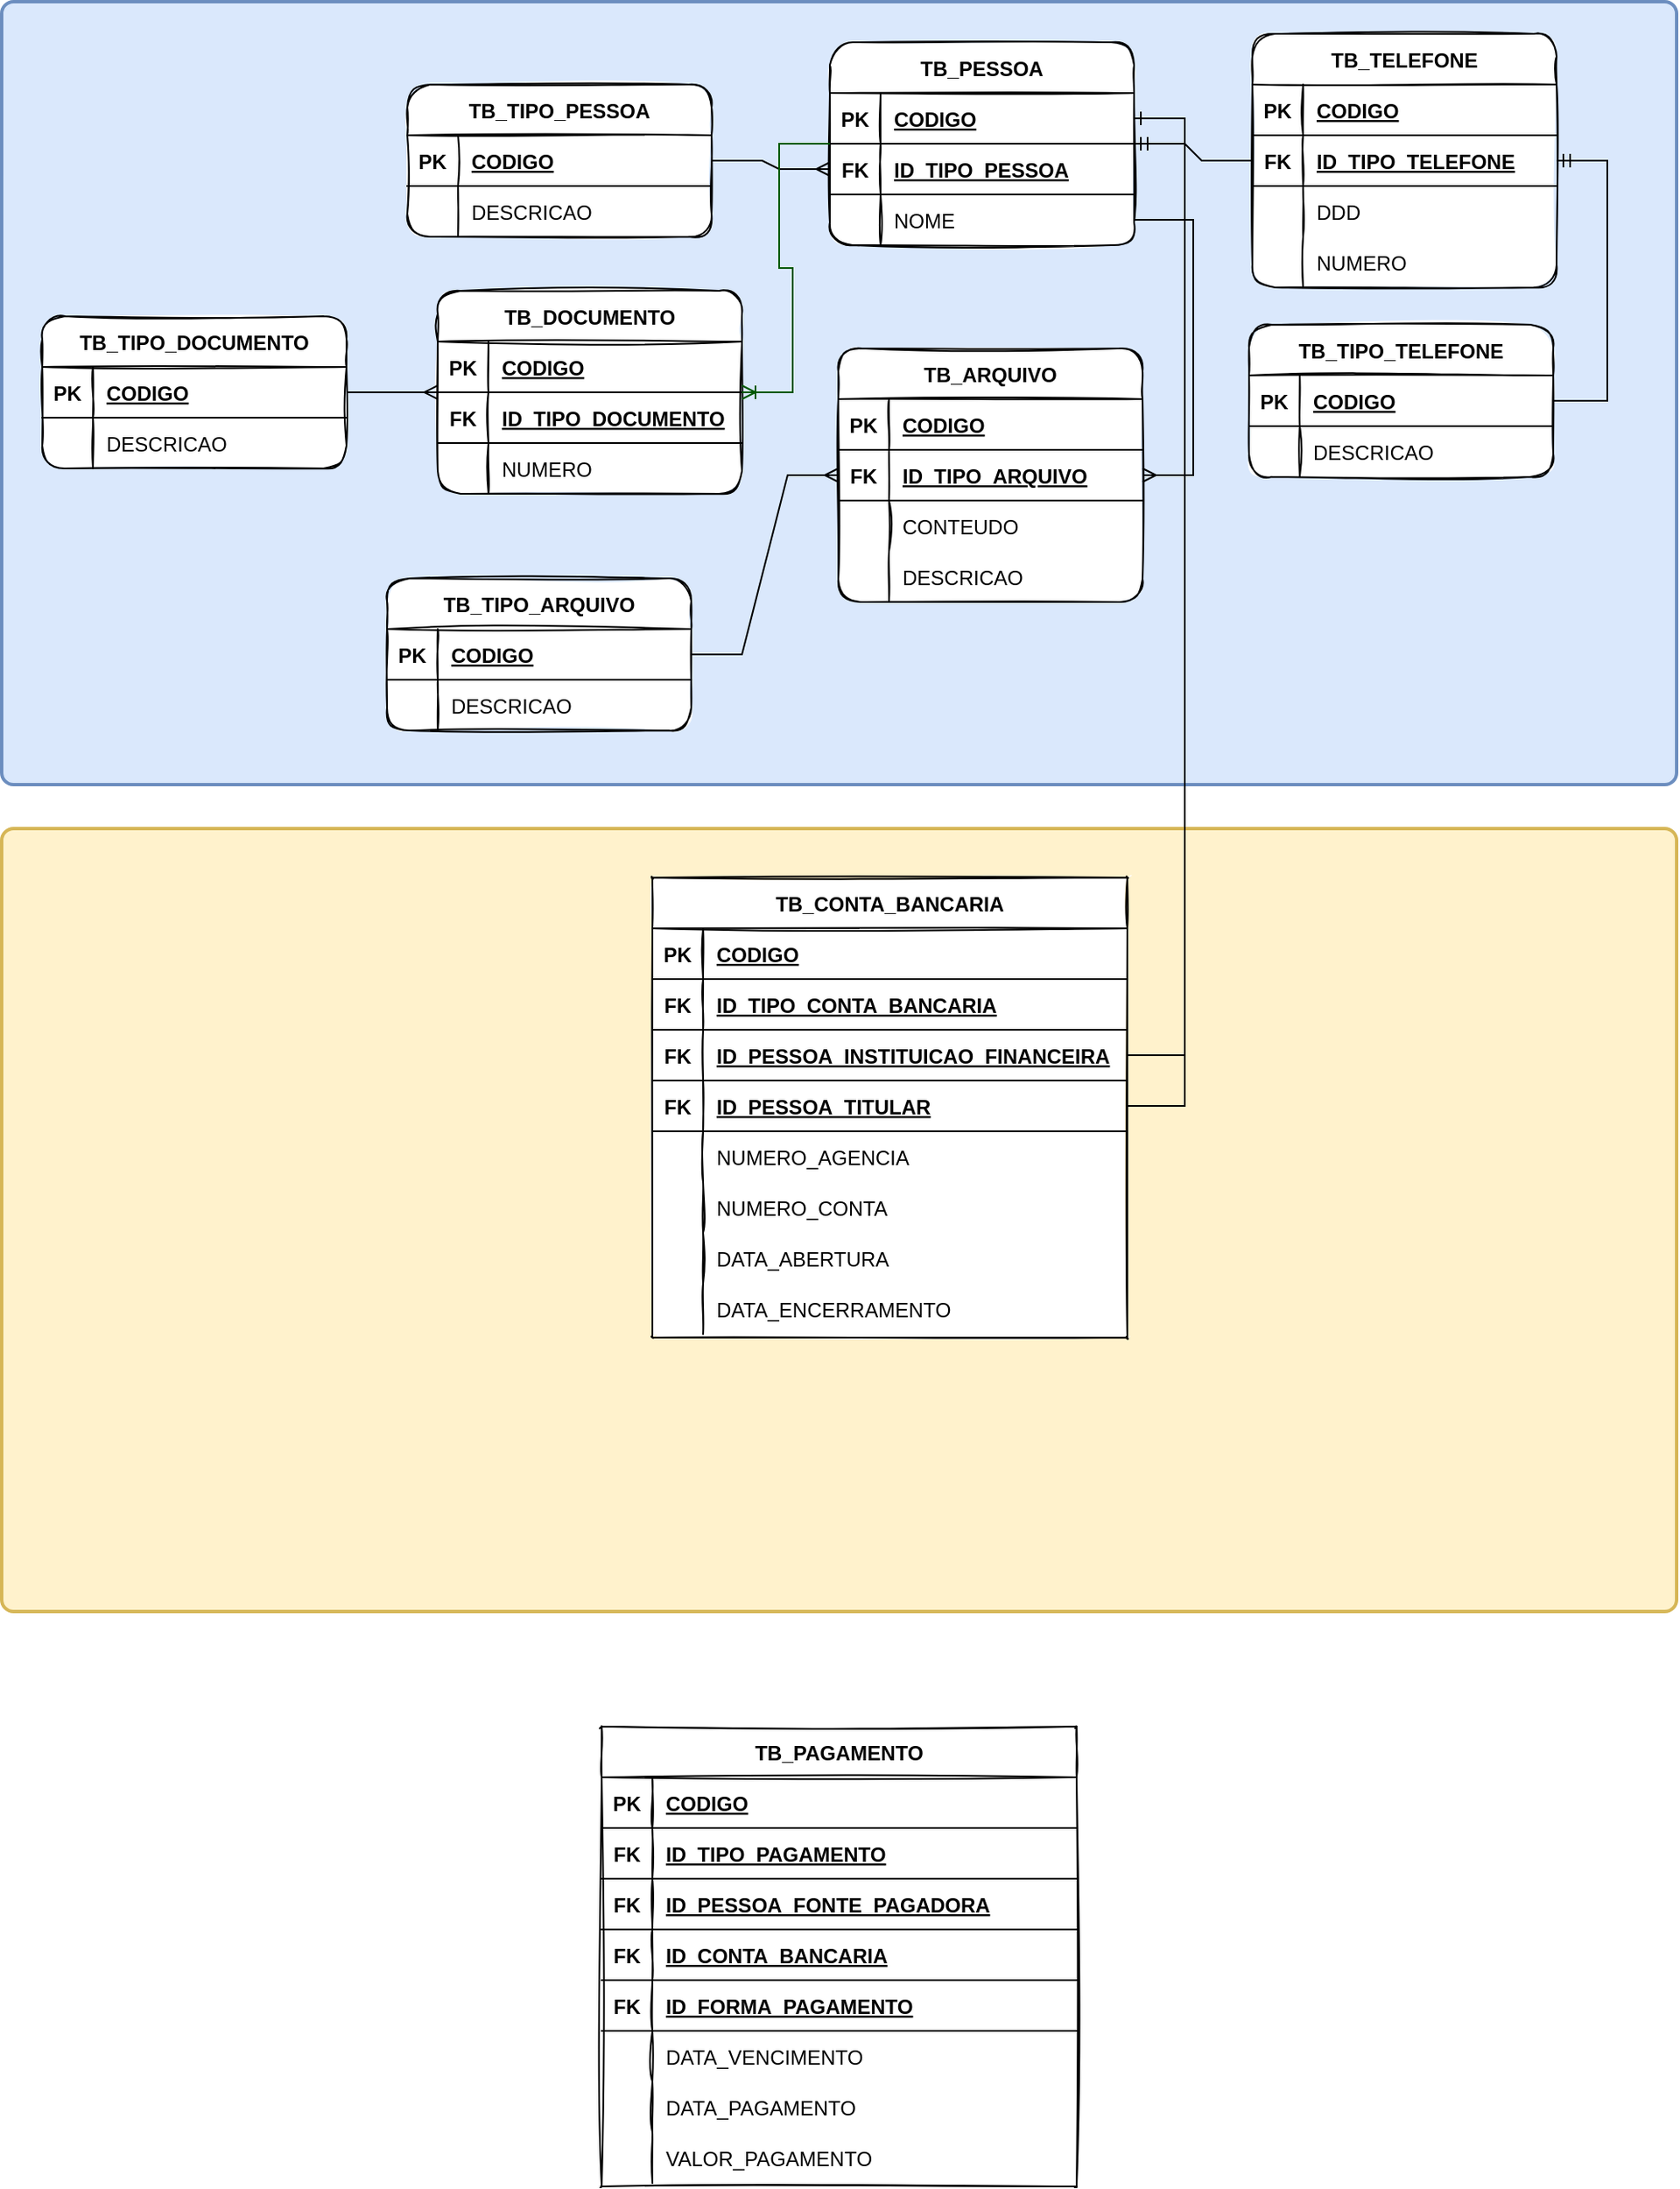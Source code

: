 <mxfile version="20.3.0" type="device"><diagram id="gbdtnGiiOs5wMN8Bx1P-" name="Página-1"><mxGraphModel dx="926" dy="725" grid="0" gridSize="10" guides="1" tooltips="1" connect="1" arrows="1" fold="1" page="0" pageScale="1" pageWidth="827" pageHeight="1169" background="none" math="0" shadow="0"><root><mxCell id="0"/><mxCell id="1" parent="0"/><mxCell id="OQCJRa3wYfH4aJLQZmmc-1" value="" style="rounded=1;whiteSpace=wrap;html=1;absoluteArcSize=1;arcSize=14;strokeWidth=2;fillColor=#dae8fc;strokeColor=#6c8ebf;" vertex="1" parent="1"><mxGeometry x="-201" y="-4" width="991" height="463" as="geometry"/></mxCell><mxCell id="xlBBFFS-6cM90oyq7cfS-1" value="TB_PESSOA" style="shape=table;startSize=30;container=1;collapsible=1;childLayout=tableLayout;fixedRows=1;rowLines=0;fontStyle=1;align=center;resizeLast=1;gradientColor=none;swimlaneFillColor=default;rounded=1;shadow=0;sketch=1;" parent="1" vertex="1"><mxGeometry x="289" y="20" width="180" height="120" as="geometry"/></mxCell><mxCell id="xlBBFFS-6cM90oyq7cfS-2" value="" style="shape=tableRow;horizontal=0;startSize=0;swimlaneHead=0;swimlaneBody=0;fillColor=none;collapsible=0;dropTarget=0;points=[[0,0.5],[1,0.5]];portConstraint=eastwest;top=0;left=0;right=0;bottom=1;" parent="xlBBFFS-6cM90oyq7cfS-1" vertex="1"><mxGeometry y="30" width="180" height="30" as="geometry"/></mxCell><mxCell id="xlBBFFS-6cM90oyq7cfS-3" value="PK" style="shape=partialRectangle;connectable=0;fillColor=none;top=0;left=0;bottom=0;right=0;fontStyle=1;overflow=hidden;" parent="xlBBFFS-6cM90oyq7cfS-2" vertex="1"><mxGeometry width="30" height="30" as="geometry"><mxRectangle width="30" height="30" as="alternateBounds"/></mxGeometry></mxCell><mxCell id="xlBBFFS-6cM90oyq7cfS-4" value="CODIGO" style="shape=partialRectangle;connectable=0;fillColor=none;top=0;left=0;bottom=0;right=0;align=left;spacingLeft=6;fontStyle=5;overflow=hidden;" parent="xlBBFFS-6cM90oyq7cfS-2" vertex="1"><mxGeometry x="30" width="150" height="30" as="geometry"><mxRectangle width="150" height="30" as="alternateBounds"/></mxGeometry></mxCell><mxCell id="xlBBFFS-6cM90oyq7cfS-21" value="" style="shape=tableRow;horizontal=0;startSize=0;swimlaneHead=0;swimlaneBody=0;fillColor=none;collapsible=0;dropTarget=0;points=[[0,0.5],[1,0.5]];portConstraint=eastwest;top=0;left=0;right=0;bottom=1;" parent="xlBBFFS-6cM90oyq7cfS-1" vertex="1"><mxGeometry y="60" width="180" height="30" as="geometry"/></mxCell><mxCell id="xlBBFFS-6cM90oyq7cfS-22" value="FK" style="shape=partialRectangle;connectable=0;fillColor=none;top=0;left=0;bottom=0;right=0;fontStyle=1;overflow=hidden;" parent="xlBBFFS-6cM90oyq7cfS-21" vertex="1"><mxGeometry width="30" height="30" as="geometry"><mxRectangle width="30" height="30" as="alternateBounds"/></mxGeometry></mxCell><mxCell id="xlBBFFS-6cM90oyq7cfS-23" value="ID_TIPO_PESSOA" style="shape=partialRectangle;connectable=0;fillColor=none;top=0;left=0;bottom=0;right=0;align=left;spacingLeft=6;fontStyle=5;overflow=hidden;" parent="xlBBFFS-6cM90oyq7cfS-21" vertex="1"><mxGeometry x="30" width="150" height="30" as="geometry"><mxRectangle width="150" height="30" as="alternateBounds"/></mxGeometry></mxCell><mxCell id="xlBBFFS-6cM90oyq7cfS-5" value="" style="shape=tableRow;horizontal=0;startSize=0;swimlaneHead=0;swimlaneBody=0;fillColor=none;collapsible=0;dropTarget=0;points=[[0,0.5],[1,0.5]];portConstraint=eastwest;top=0;left=0;right=0;bottom=0;" parent="xlBBFFS-6cM90oyq7cfS-1" vertex="1"><mxGeometry y="90" width="180" height="30" as="geometry"/></mxCell><mxCell id="xlBBFFS-6cM90oyq7cfS-6" value="" style="shape=partialRectangle;connectable=0;fillColor=none;top=0;left=0;bottom=0;right=0;editable=1;overflow=hidden;" parent="xlBBFFS-6cM90oyq7cfS-5" vertex="1"><mxGeometry width="30" height="30" as="geometry"><mxRectangle width="30" height="30" as="alternateBounds"/></mxGeometry></mxCell><mxCell id="xlBBFFS-6cM90oyq7cfS-7" value="NOME" style="shape=partialRectangle;connectable=0;fillColor=none;top=0;left=0;bottom=0;right=0;align=left;spacingLeft=6;overflow=hidden;" parent="xlBBFFS-6cM90oyq7cfS-5" vertex="1"><mxGeometry x="30" width="150" height="30" as="geometry"><mxRectangle width="150" height="30" as="alternateBounds"/></mxGeometry></mxCell><mxCell id="xlBBFFS-6cM90oyq7cfS-14" value="TB_TIPO_PESSOA" style="shape=table;startSize=30;container=1;collapsible=1;childLayout=tableLayout;fixedRows=1;rowLines=0;fontStyle=1;align=center;resizeLast=1;gradientColor=none;swimlaneFillColor=default;rounded=1;shadow=0;sketch=1;" parent="1" vertex="1"><mxGeometry x="39" y="45" width="180" height="90" as="geometry"/></mxCell><mxCell id="xlBBFFS-6cM90oyq7cfS-15" value="" style="shape=tableRow;horizontal=0;startSize=0;swimlaneHead=0;swimlaneBody=0;fillColor=none;collapsible=0;dropTarget=0;points=[[0,0.5],[1,0.5]];portConstraint=eastwest;top=0;left=0;right=0;bottom=1;" parent="xlBBFFS-6cM90oyq7cfS-14" vertex="1"><mxGeometry y="30" width="180" height="30" as="geometry"/></mxCell><mxCell id="xlBBFFS-6cM90oyq7cfS-16" value="PK" style="shape=partialRectangle;connectable=0;fillColor=none;top=0;left=0;bottom=0;right=0;fontStyle=1;overflow=hidden;" parent="xlBBFFS-6cM90oyq7cfS-15" vertex="1"><mxGeometry width="30" height="30" as="geometry"><mxRectangle width="30" height="30" as="alternateBounds"/></mxGeometry></mxCell><mxCell id="xlBBFFS-6cM90oyq7cfS-17" value="CODIGO" style="shape=partialRectangle;connectable=0;fillColor=none;top=0;left=0;bottom=0;right=0;align=left;spacingLeft=6;fontStyle=5;overflow=hidden;" parent="xlBBFFS-6cM90oyq7cfS-15" vertex="1"><mxGeometry x="30" width="150" height="30" as="geometry"><mxRectangle width="150" height="30" as="alternateBounds"/></mxGeometry></mxCell><mxCell id="xlBBFFS-6cM90oyq7cfS-18" value="" style="shape=tableRow;horizontal=0;startSize=0;swimlaneHead=0;swimlaneBody=0;fillColor=none;collapsible=0;dropTarget=0;points=[[0,0.5],[1,0.5]];portConstraint=eastwest;top=0;left=0;right=0;bottom=0;" parent="xlBBFFS-6cM90oyq7cfS-14" vertex="1"><mxGeometry y="60" width="180" height="30" as="geometry"/></mxCell><mxCell id="xlBBFFS-6cM90oyq7cfS-19" value="" style="shape=partialRectangle;connectable=0;fillColor=none;top=0;left=0;bottom=0;right=0;editable=1;overflow=hidden;" parent="xlBBFFS-6cM90oyq7cfS-18" vertex="1"><mxGeometry width="30" height="30" as="geometry"><mxRectangle width="30" height="30" as="alternateBounds"/></mxGeometry></mxCell><mxCell id="xlBBFFS-6cM90oyq7cfS-20" value="DESCRICAO" style="shape=partialRectangle;connectable=0;fillColor=none;top=0;left=0;bottom=0;right=0;align=left;spacingLeft=6;overflow=hidden;" parent="xlBBFFS-6cM90oyq7cfS-18" vertex="1"><mxGeometry x="30" width="150" height="30" as="geometry"><mxRectangle width="150" height="30" as="alternateBounds"/></mxGeometry></mxCell><mxCell id="xlBBFFS-6cM90oyq7cfS-29" value="" style="edgeStyle=entityRelationEdgeStyle;fontSize=12;html=1;endArrow=ERmany;rounded=0;" parent="1" source="xlBBFFS-6cM90oyq7cfS-14" target="xlBBFFS-6cM90oyq7cfS-21" edge="1"><mxGeometry width="100" height="100" relative="1" as="geometry"><mxPoint x="362" y="246" as="sourcePoint"/><mxPoint x="462" y="146" as="targetPoint"/></mxGeometry></mxCell><mxCell id="xlBBFFS-6cM90oyq7cfS-30" value="TB_TELEFONE" style="shape=table;startSize=30;container=1;collapsible=1;childLayout=tableLayout;fixedRows=1;rowLines=0;fontStyle=1;align=center;resizeLast=1;gradientColor=none;swimlaneFillColor=default;rounded=1;shadow=0;sketch=1;" parent="1" vertex="1"><mxGeometry x="539" y="15" width="180" height="150" as="geometry"/></mxCell><mxCell id="xlBBFFS-6cM90oyq7cfS-31" value="" style="shape=tableRow;horizontal=0;startSize=0;swimlaneHead=0;swimlaneBody=0;fillColor=none;collapsible=0;dropTarget=0;points=[[0,0.5],[1,0.5]];portConstraint=eastwest;top=0;left=0;right=0;bottom=1;" parent="xlBBFFS-6cM90oyq7cfS-30" vertex="1"><mxGeometry y="30" width="180" height="30" as="geometry"/></mxCell><mxCell id="xlBBFFS-6cM90oyq7cfS-32" value="PK" style="shape=partialRectangle;connectable=0;fillColor=none;top=0;left=0;bottom=0;right=0;fontStyle=1;overflow=hidden;" parent="xlBBFFS-6cM90oyq7cfS-31" vertex="1"><mxGeometry width="30" height="30" as="geometry"><mxRectangle width="30" height="30" as="alternateBounds"/></mxGeometry></mxCell><mxCell id="xlBBFFS-6cM90oyq7cfS-33" value="CODIGO" style="shape=partialRectangle;connectable=0;fillColor=none;top=0;left=0;bottom=0;right=0;align=left;spacingLeft=6;fontStyle=5;overflow=hidden;" parent="xlBBFFS-6cM90oyq7cfS-31" vertex="1"><mxGeometry x="30" width="150" height="30" as="geometry"><mxRectangle width="150" height="30" as="alternateBounds"/></mxGeometry></mxCell><mxCell id="xlBBFFS-6cM90oyq7cfS-34" value="" style="shape=tableRow;horizontal=0;startSize=0;swimlaneHead=0;swimlaneBody=0;fillColor=none;collapsible=0;dropTarget=0;points=[[0,0.5],[1,0.5]];portConstraint=eastwest;top=0;left=0;right=0;bottom=1;" parent="xlBBFFS-6cM90oyq7cfS-30" vertex="1"><mxGeometry y="60" width="180" height="30" as="geometry"/></mxCell><mxCell id="xlBBFFS-6cM90oyq7cfS-35" value="FK" style="shape=partialRectangle;connectable=0;fillColor=none;top=0;left=0;bottom=0;right=0;fontStyle=1;overflow=hidden;" parent="xlBBFFS-6cM90oyq7cfS-34" vertex="1"><mxGeometry width="30" height="30" as="geometry"><mxRectangle width="30" height="30" as="alternateBounds"/></mxGeometry></mxCell><mxCell id="xlBBFFS-6cM90oyq7cfS-36" value="ID_TIPO_TELEFONE" style="shape=partialRectangle;connectable=0;fillColor=none;top=0;left=0;bottom=0;right=0;align=left;spacingLeft=6;fontStyle=5;overflow=hidden;" parent="xlBBFFS-6cM90oyq7cfS-34" vertex="1"><mxGeometry x="30" width="150" height="30" as="geometry"><mxRectangle width="150" height="30" as="alternateBounds"/></mxGeometry></mxCell><mxCell id="xlBBFFS-6cM90oyq7cfS-37" value="" style="shape=tableRow;horizontal=0;startSize=0;swimlaneHead=0;swimlaneBody=0;fillColor=none;collapsible=0;dropTarget=0;points=[[0,0.5],[1,0.5]];portConstraint=eastwest;top=0;left=0;right=0;bottom=0;" parent="xlBBFFS-6cM90oyq7cfS-30" vertex="1"><mxGeometry y="90" width="180" height="30" as="geometry"/></mxCell><mxCell id="xlBBFFS-6cM90oyq7cfS-38" value="" style="shape=partialRectangle;connectable=0;fillColor=none;top=0;left=0;bottom=0;right=0;editable=1;overflow=hidden;" parent="xlBBFFS-6cM90oyq7cfS-37" vertex="1"><mxGeometry width="30" height="30" as="geometry"><mxRectangle width="30" height="30" as="alternateBounds"/></mxGeometry></mxCell><mxCell id="xlBBFFS-6cM90oyq7cfS-39" value="DDD" style="shape=partialRectangle;connectable=0;fillColor=none;top=0;left=0;bottom=0;right=0;align=left;spacingLeft=6;overflow=hidden;" parent="xlBBFFS-6cM90oyq7cfS-37" vertex="1"><mxGeometry x="30" width="150" height="30" as="geometry"><mxRectangle width="150" height="30" as="alternateBounds"/></mxGeometry></mxCell><mxCell id="xlBBFFS-6cM90oyq7cfS-40" value="" style="shape=tableRow;horizontal=0;startSize=0;swimlaneHead=0;swimlaneBody=0;fillColor=none;collapsible=0;dropTarget=0;points=[[0,0.5],[1,0.5]];portConstraint=eastwest;top=0;left=0;right=0;bottom=0;" parent="xlBBFFS-6cM90oyq7cfS-30" vertex="1"><mxGeometry y="120" width="180" height="30" as="geometry"/></mxCell><mxCell id="xlBBFFS-6cM90oyq7cfS-41" value="" style="shape=partialRectangle;connectable=0;fillColor=none;top=0;left=0;bottom=0;right=0;editable=1;overflow=hidden;" parent="xlBBFFS-6cM90oyq7cfS-40" vertex="1"><mxGeometry width="30" height="30" as="geometry"><mxRectangle width="30" height="30" as="alternateBounds"/></mxGeometry></mxCell><mxCell id="xlBBFFS-6cM90oyq7cfS-42" value="NUMERO" style="shape=partialRectangle;connectable=0;fillColor=none;top=0;left=0;bottom=0;right=0;align=left;spacingLeft=6;overflow=hidden;" parent="xlBBFFS-6cM90oyq7cfS-40" vertex="1"><mxGeometry x="30" width="150" height="30" as="geometry"><mxRectangle width="150" height="30" as="alternateBounds"/></mxGeometry></mxCell><mxCell id="xlBBFFS-6cM90oyq7cfS-43" value="TB_TIPO_TELEFONE" style="shape=table;startSize=30;container=1;collapsible=1;childLayout=tableLayout;fixedRows=1;rowLines=0;fontStyle=1;align=center;resizeLast=1;gradientColor=none;swimlaneFillColor=default;rounded=1;shadow=0;sketch=1;" parent="1" vertex="1"><mxGeometry x="537" y="187" width="180" height="90" as="geometry"/></mxCell><mxCell id="xlBBFFS-6cM90oyq7cfS-44" value="" style="shape=tableRow;horizontal=0;startSize=0;swimlaneHead=0;swimlaneBody=0;fillColor=none;collapsible=0;dropTarget=0;points=[[0,0.5],[1,0.5]];portConstraint=eastwest;top=0;left=0;right=0;bottom=1;" parent="xlBBFFS-6cM90oyq7cfS-43" vertex="1"><mxGeometry y="30" width="180" height="30" as="geometry"/></mxCell><mxCell id="xlBBFFS-6cM90oyq7cfS-45" value="PK" style="shape=partialRectangle;connectable=0;fillColor=none;top=0;left=0;bottom=0;right=0;fontStyle=1;overflow=hidden;" parent="xlBBFFS-6cM90oyq7cfS-44" vertex="1"><mxGeometry width="30" height="30" as="geometry"><mxRectangle width="30" height="30" as="alternateBounds"/></mxGeometry></mxCell><mxCell id="xlBBFFS-6cM90oyq7cfS-46" value="CODIGO" style="shape=partialRectangle;connectable=0;fillColor=none;top=0;left=0;bottom=0;right=0;align=left;spacingLeft=6;fontStyle=5;overflow=hidden;" parent="xlBBFFS-6cM90oyq7cfS-44" vertex="1"><mxGeometry x="30" width="150" height="30" as="geometry"><mxRectangle width="150" height="30" as="alternateBounds"/></mxGeometry></mxCell><mxCell id="xlBBFFS-6cM90oyq7cfS-47" value="" style="shape=tableRow;horizontal=0;startSize=0;swimlaneHead=0;swimlaneBody=0;fillColor=none;collapsible=0;dropTarget=0;points=[[0,0.5],[1,0.5]];portConstraint=eastwest;top=0;left=0;right=0;bottom=0;" parent="xlBBFFS-6cM90oyq7cfS-43" vertex="1"><mxGeometry y="60" width="180" height="30" as="geometry"/></mxCell><mxCell id="xlBBFFS-6cM90oyq7cfS-48" value="" style="shape=partialRectangle;connectable=0;fillColor=none;top=0;left=0;bottom=0;right=0;editable=1;overflow=hidden;" parent="xlBBFFS-6cM90oyq7cfS-47" vertex="1"><mxGeometry width="30" height="30" as="geometry"><mxRectangle width="30" height="30" as="alternateBounds"/></mxGeometry></mxCell><mxCell id="xlBBFFS-6cM90oyq7cfS-49" value="DESCRICAO" style="shape=partialRectangle;connectable=0;fillColor=none;top=0;left=0;bottom=0;right=0;align=left;spacingLeft=6;overflow=hidden;" parent="xlBBFFS-6cM90oyq7cfS-47" vertex="1"><mxGeometry x="30" width="150" height="30" as="geometry"><mxRectangle width="150" height="30" as="alternateBounds"/></mxGeometry></mxCell><mxCell id="xlBBFFS-6cM90oyq7cfS-51" value="" style="edgeStyle=entityRelationEdgeStyle;fontSize=12;html=1;endArrow=ERmandOne;rounded=0;" parent="1" source="xlBBFFS-6cM90oyq7cfS-43" target="xlBBFFS-6cM90oyq7cfS-30" edge="1"><mxGeometry width="100" height="100" relative="1" as="geometry"><mxPoint x="421" y="246" as="sourcePoint"/><mxPoint x="521" y="146" as="targetPoint"/></mxGeometry></mxCell><mxCell id="xlBBFFS-6cM90oyq7cfS-52" value="" style="edgeStyle=entityRelationEdgeStyle;fontSize=12;html=1;endArrow=ERmandOne;rounded=0;" parent="1" source="xlBBFFS-6cM90oyq7cfS-30" target="xlBBFFS-6cM90oyq7cfS-1" edge="1"><mxGeometry width="100" height="100" relative="1" as="geometry"><mxPoint x="421" y="246" as="sourcePoint"/><mxPoint x="521" y="146" as="targetPoint"/></mxGeometry></mxCell><mxCell id="xlBBFFS-6cM90oyq7cfS-53" value="TB_DOCUMENTO" style="shape=table;startSize=30;container=1;collapsible=1;childLayout=tableLayout;fixedRows=1;rowLines=0;fontStyle=1;align=center;resizeLast=1;gradientColor=none;swimlaneFillColor=default;rounded=1;shadow=0;sketch=1;" parent="1" vertex="1"><mxGeometry x="57" y="167" width="180" height="120" as="geometry"/></mxCell><mxCell id="xlBBFFS-6cM90oyq7cfS-54" value="" style="shape=tableRow;horizontal=0;startSize=0;swimlaneHead=0;swimlaneBody=0;fillColor=none;collapsible=0;dropTarget=0;points=[[0,0.5],[1,0.5]];portConstraint=eastwest;top=0;left=0;right=0;bottom=1;" parent="xlBBFFS-6cM90oyq7cfS-53" vertex="1"><mxGeometry y="30" width="180" height="30" as="geometry"/></mxCell><mxCell id="xlBBFFS-6cM90oyq7cfS-55" value="PK" style="shape=partialRectangle;connectable=0;fillColor=none;top=0;left=0;bottom=0;right=0;fontStyle=1;overflow=hidden;" parent="xlBBFFS-6cM90oyq7cfS-54" vertex="1"><mxGeometry width="30" height="30" as="geometry"><mxRectangle width="30" height="30" as="alternateBounds"/></mxGeometry></mxCell><mxCell id="xlBBFFS-6cM90oyq7cfS-56" value="CODIGO" style="shape=partialRectangle;connectable=0;fillColor=none;top=0;left=0;bottom=0;right=0;align=left;spacingLeft=6;fontStyle=5;overflow=hidden;" parent="xlBBFFS-6cM90oyq7cfS-54" vertex="1"><mxGeometry x="30" width="150" height="30" as="geometry"><mxRectangle width="150" height="30" as="alternateBounds"/></mxGeometry></mxCell><mxCell id="xlBBFFS-6cM90oyq7cfS-57" value="" style="shape=tableRow;horizontal=0;startSize=0;swimlaneHead=0;swimlaneBody=0;fillColor=none;collapsible=0;dropTarget=0;points=[[0,0.5],[1,0.5]];portConstraint=eastwest;top=0;left=0;right=0;bottom=1;" parent="xlBBFFS-6cM90oyq7cfS-53" vertex="1"><mxGeometry y="60" width="180" height="30" as="geometry"/></mxCell><mxCell id="xlBBFFS-6cM90oyq7cfS-58" value="FK" style="shape=partialRectangle;connectable=0;fillColor=none;top=0;left=0;bottom=0;right=0;fontStyle=1;overflow=hidden;" parent="xlBBFFS-6cM90oyq7cfS-57" vertex="1"><mxGeometry width="30" height="30" as="geometry"><mxRectangle width="30" height="30" as="alternateBounds"/></mxGeometry></mxCell><mxCell id="xlBBFFS-6cM90oyq7cfS-59" value="ID_TIPO_DOCUMENTO" style="shape=partialRectangle;connectable=0;fillColor=none;top=0;left=0;bottom=0;right=0;align=left;spacingLeft=6;fontStyle=5;overflow=hidden;" parent="xlBBFFS-6cM90oyq7cfS-57" vertex="1"><mxGeometry x="30" width="150" height="30" as="geometry"><mxRectangle width="150" height="30" as="alternateBounds"/></mxGeometry></mxCell><mxCell id="xlBBFFS-6cM90oyq7cfS-60" value="" style="shape=tableRow;horizontal=0;startSize=0;swimlaneHead=0;swimlaneBody=0;fillColor=none;collapsible=0;dropTarget=0;points=[[0,0.5],[1,0.5]];portConstraint=eastwest;top=0;left=0;right=0;bottom=0;" parent="xlBBFFS-6cM90oyq7cfS-53" vertex="1"><mxGeometry y="90" width="180" height="30" as="geometry"/></mxCell><mxCell id="xlBBFFS-6cM90oyq7cfS-61" value="" style="shape=partialRectangle;connectable=0;fillColor=none;top=0;left=0;bottom=0;right=0;editable=1;overflow=hidden;" parent="xlBBFFS-6cM90oyq7cfS-60" vertex="1"><mxGeometry width="30" height="30" as="geometry"><mxRectangle width="30" height="30" as="alternateBounds"/></mxGeometry></mxCell><mxCell id="xlBBFFS-6cM90oyq7cfS-62" value="NUMERO" style="shape=partialRectangle;connectable=0;fillColor=none;top=0;left=0;bottom=0;right=0;align=left;spacingLeft=6;overflow=hidden;" parent="xlBBFFS-6cM90oyq7cfS-60" vertex="1"><mxGeometry x="30" width="150" height="30" as="geometry"><mxRectangle width="150" height="30" as="alternateBounds"/></mxGeometry></mxCell><mxCell id="xlBBFFS-6cM90oyq7cfS-68" value="" style="edgeStyle=entityRelationEdgeStyle;fontSize=12;html=1;endArrow=ERoneToMany;rounded=0;fillColor=#008a00;strokeColor=#005700;" parent="1" source="xlBBFFS-6cM90oyq7cfS-1" target="xlBBFFS-6cM90oyq7cfS-53" edge="1"><mxGeometry width="100" height="100" relative="1" as="geometry"><mxPoint x="421" y="224" as="sourcePoint"/><mxPoint x="521" y="124" as="targetPoint"/></mxGeometry></mxCell><mxCell id="xlBBFFS-6cM90oyq7cfS-69" value="TB_TIPO_DOCUMENTO" style="shape=table;startSize=30;container=1;collapsible=1;childLayout=tableLayout;fixedRows=1;rowLines=0;fontStyle=1;align=center;resizeLast=1;gradientColor=none;swimlaneFillColor=default;rounded=1;shadow=0;sketch=1;" parent="1" vertex="1"><mxGeometry x="-177" y="182" width="180" height="90" as="geometry"/></mxCell><mxCell id="xlBBFFS-6cM90oyq7cfS-70" value="" style="shape=tableRow;horizontal=0;startSize=0;swimlaneHead=0;swimlaneBody=0;fillColor=none;collapsible=0;dropTarget=0;points=[[0,0.5],[1,0.5]];portConstraint=eastwest;top=0;left=0;right=0;bottom=1;" parent="xlBBFFS-6cM90oyq7cfS-69" vertex="1"><mxGeometry y="30" width="180" height="30" as="geometry"/></mxCell><mxCell id="xlBBFFS-6cM90oyq7cfS-71" value="PK" style="shape=partialRectangle;connectable=0;fillColor=none;top=0;left=0;bottom=0;right=0;fontStyle=1;overflow=hidden;" parent="xlBBFFS-6cM90oyq7cfS-70" vertex="1"><mxGeometry width="30" height="30" as="geometry"><mxRectangle width="30" height="30" as="alternateBounds"/></mxGeometry></mxCell><mxCell id="xlBBFFS-6cM90oyq7cfS-72" value="CODIGO" style="shape=partialRectangle;connectable=0;fillColor=none;top=0;left=0;bottom=0;right=0;align=left;spacingLeft=6;fontStyle=5;overflow=hidden;" parent="xlBBFFS-6cM90oyq7cfS-70" vertex="1"><mxGeometry x="30" width="150" height="30" as="geometry"><mxRectangle width="150" height="30" as="alternateBounds"/></mxGeometry></mxCell><mxCell id="xlBBFFS-6cM90oyq7cfS-73" value="" style="shape=tableRow;horizontal=0;startSize=0;swimlaneHead=0;swimlaneBody=0;fillColor=none;collapsible=0;dropTarget=0;points=[[0,0.5],[1,0.5]];portConstraint=eastwest;top=0;left=0;right=0;bottom=0;" parent="xlBBFFS-6cM90oyq7cfS-69" vertex="1"><mxGeometry y="60" width="180" height="30" as="geometry"/></mxCell><mxCell id="xlBBFFS-6cM90oyq7cfS-74" value="" style="shape=partialRectangle;connectable=0;fillColor=none;top=0;left=0;bottom=0;right=0;editable=1;overflow=hidden;" parent="xlBBFFS-6cM90oyq7cfS-73" vertex="1"><mxGeometry width="30" height="30" as="geometry"><mxRectangle width="30" height="30" as="alternateBounds"/></mxGeometry></mxCell><mxCell id="xlBBFFS-6cM90oyq7cfS-75" value="DESCRICAO" style="shape=partialRectangle;connectable=0;fillColor=none;top=0;left=0;bottom=0;right=0;align=left;spacingLeft=6;overflow=hidden;" parent="xlBBFFS-6cM90oyq7cfS-73" vertex="1"><mxGeometry x="30" width="150" height="30" as="geometry"><mxRectangle width="150" height="30" as="alternateBounds"/></mxGeometry></mxCell><mxCell id="xlBBFFS-6cM90oyq7cfS-76" value="" style="edgeStyle=entityRelationEdgeStyle;fontSize=12;html=1;endArrow=ERmany;rounded=0;" parent="1" source="xlBBFFS-6cM90oyq7cfS-69" target="xlBBFFS-6cM90oyq7cfS-53" edge="1"><mxGeometry width="100" height="100" relative="1" as="geometry"><mxPoint x="280" y="393" as="sourcePoint"/><mxPoint x="350" y="398" as="targetPoint"/></mxGeometry></mxCell><mxCell id="J3J4LzzGwIpEW8NfkYRI-1" value="TB_ARQUIVO" style="shape=table;startSize=30;container=1;collapsible=1;childLayout=tableLayout;fixedRows=1;rowLines=0;fontStyle=1;align=center;resizeLast=1;gradientColor=none;swimlaneFillColor=default;rounded=1;shadow=0;sketch=1;" parent="1" vertex="1"><mxGeometry x="294" y="201" width="180" height="150" as="geometry"/></mxCell><mxCell id="J3J4LzzGwIpEW8NfkYRI-2" value="" style="shape=tableRow;horizontal=0;startSize=0;swimlaneHead=0;swimlaneBody=0;fillColor=none;collapsible=0;dropTarget=0;points=[[0,0.5],[1,0.5]];portConstraint=eastwest;top=0;left=0;right=0;bottom=1;" parent="J3J4LzzGwIpEW8NfkYRI-1" vertex="1"><mxGeometry y="30" width="180" height="30" as="geometry"/></mxCell><mxCell id="J3J4LzzGwIpEW8NfkYRI-3" value="PK" style="shape=partialRectangle;connectable=0;fillColor=none;top=0;left=0;bottom=0;right=0;fontStyle=1;overflow=hidden;" parent="J3J4LzzGwIpEW8NfkYRI-2" vertex="1"><mxGeometry width="30" height="30" as="geometry"><mxRectangle width="30" height="30" as="alternateBounds"/></mxGeometry></mxCell><mxCell id="J3J4LzzGwIpEW8NfkYRI-4" value="CODIGO" style="shape=partialRectangle;connectable=0;fillColor=none;top=0;left=0;bottom=0;right=0;align=left;spacingLeft=6;fontStyle=5;overflow=hidden;" parent="J3J4LzzGwIpEW8NfkYRI-2" vertex="1"><mxGeometry x="30" width="150" height="30" as="geometry"><mxRectangle width="150" height="30" as="alternateBounds"/></mxGeometry></mxCell><mxCell id="J3J4LzzGwIpEW8NfkYRI-5" value="" style="shape=tableRow;horizontal=0;startSize=0;swimlaneHead=0;swimlaneBody=0;fillColor=none;collapsible=0;dropTarget=0;points=[[0,0.5],[1,0.5]];portConstraint=eastwest;top=0;left=0;right=0;bottom=1;" parent="J3J4LzzGwIpEW8NfkYRI-1" vertex="1"><mxGeometry y="60" width="180" height="30" as="geometry"/></mxCell><mxCell id="J3J4LzzGwIpEW8NfkYRI-6" value="FK" style="shape=partialRectangle;connectable=0;fillColor=none;top=0;left=0;bottom=0;right=0;fontStyle=1;overflow=hidden;" parent="J3J4LzzGwIpEW8NfkYRI-5" vertex="1"><mxGeometry width="30" height="30" as="geometry"><mxRectangle width="30" height="30" as="alternateBounds"/></mxGeometry></mxCell><mxCell id="J3J4LzzGwIpEW8NfkYRI-7" value="ID_TIPO_ARQUIVO" style="shape=partialRectangle;connectable=0;fillColor=none;top=0;left=0;bottom=0;right=0;align=left;spacingLeft=6;fontStyle=5;overflow=hidden;" parent="J3J4LzzGwIpEW8NfkYRI-5" vertex="1"><mxGeometry x="30" width="150" height="30" as="geometry"><mxRectangle width="150" height="30" as="alternateBounds"/></mxGeometry></mxCell><mxCell id="J3J4LzzGwIpEW8NfkYRI-8" value="" style="shape=tableRow;horizontal=0;startSize=0;swimlaneHead=0;swimlaneBody=0;fillColor=none;collapsible=0;dropTarget=0;points=[[0,0.5],[1,0.5]];portConstraint=eastwest;top=0;left=0;right=0;bottom=0;" parent="J3J4LzzGwIpEW8NfkYRI-1" vertex="1"><mxGeometry y="90" width="180" height="30" as="geometry"/></mxCell><mxCell id="J3J4LzzGwIpEW8NfkYRI-9" value="" style="shape=partialRectangle;connectable=0;fillColor=none;top=0;left=0;bottom=0;right=0;editable=1;overflow=hidden;" parent="J3J4LzzGwIpEW8NfkYRI-8" vertex="1"><mxGeometry width="30" height="30" as="geometry"><mxRectangle width="30" height="30" as="alternateBounds"/></mxGeometry></mxCell><mxCell id="J3J4LzzGwIpEW8NfkYRI-10" value="CONTEUDO" style="shape=partialRectangle;connectable=0;fillColor=none;top=0;left=0;bottom=0;right=0;align=left;spacingLeft=6;overflow=hidden;" parent="J3J4LzzGwIpEW8NfkYRI-8" vertex="1"><mxGeometry x="30" width="150" height="30" as="geometry"><mxRectangle width="150" height="30" as="alternateBounds"/></mxGeometry></mxCell><mxCell id="J3J4LzzGwIpEW8NfkYRI-33" value="" style="shape=tableRow;horizontal=0;startSize=0;swimlaneHead=0;swimlaneBody=0;fillColor=none;collapsible=0;dropTarget=0;points=[[0,0.5],[1,0.5]];portConstraint=eastwest;top=0;left=0;right=0;bottom=0;" parent="J3J4LzzGwIpEW8NfkYRI-1" vertex="1"><mxGeometry y="120" width="180" height="30" as="geometry"/></mxCell><mxCell id="J3J4LzzGwIpEW8NfkYRI-34" value="" style="shape=partialRectangle;connectable=0;fillColor=none;top=0;left=0;bottom=0;right=0;editable=1;overflow=hidden;" parent="J3J4LzzGwIpEW8NfkYRI-33" vertex="1"><mxGeometry width="30" height="30" as="geometry"><mxRectangle width="30" height="30" as="alternateBounds"/></mxGeometry></mxCell><mxCell id="J3J4LzzGwIpEW8NfkYRI-35" value="DESCRICAO" style="shape=partialRectangle;connectable=0;fillColor=none;top=0;left=0;bottom=0;right=0;align=left;spacingLeft=6;overflow=hidden;" parent="J3J4LzzGwIpEW8NfkYRI-33" vertex="1"><mxGeometry x="30" width="150" height="30" as="geometry"><mxRectangle width="150" height="30" as="alternateBounds"/></mxGeometry></mxCell><mxCell id="J3J4LzzGwIpEW8NfkYRI-11" value="TB_TIPO_ARQUIVO" style="shape=table;startSize=30;container=1;collapsible=1;childLayout=tableLayout;fixedRows=1;rowLines=0;fontStyle=1;align=center;resizeLast=1;gradientColor=none;swimlaneFillColor=default;rounded=1;shadow=0;sketch=1;" parent="1" vertex="1"><mxGeometry x="27" y="337" width="180" height="90" as="geometry"/></mxCell><mxCell id="J3J4LzzGwIpEW8NfkYRI-12" value="" style="shape=tableRow;horizontal=0;startSize=0;swimlaneHead=0;swimlaneBody=0;fillColor=none;collapsible=0;dropTarget=0;points=[[0,0.5],[1,0.5]];portConstraint=eastwest;top=0;left=0;right=0;bottom=1;" parent="J3J4LzzGwIpEW8NfkYRI-11" vertex="1"><mxGeometry y="30" width="180" height="30" as="geometry"/></mxCell><mxCell id="J3J4LzzGwIpEW8NfkYRI-13" value="PK" style="shape=partialRectangle;connectable=0;fillColor=none;top=0;left=0;bottom=0;right=0;fontStyle=1;overflow=hidden;" parent="J3J4LzzGwIpEW8NfkYRI-12" vertex="1"><mxGeometry width="30" height="30" as="geometry"><mxRectangle width="30" height="30" as="alternateBounds"/></mxGeometry></mxCell><mxCell id="J3J4LzzGwIpEW8NfkYRI-14" value="CODIGO" style="shape=partialRectangle;connectable=0;fillColor=none;top=0;left=0;bottom=0;right=0;align=left;spacingLeft=6;fontStyle=5;overflow=hidden;" parent="J3J4LzzGwIpEW8NfkYRI-12" vertex="1"><mxGeometry x="30" width="150" height="30" as="geometry"><mxRectangle width="150" height="30" as="alternateBounds"/></mxGeometry></mxCell><mxCell id="J3J4LzzGwIpEW8NfkYRI-18" value="" style="shape=tableRow;horizontal=0;startSize=0;swimlaneHead=0;swimlaneBody=0;fillColor=none;collapsible=0;dropTarget=0;points=[[0,0.5],[1,0.5]];portConstraint=eastwest;top=0;left=0;right=0;bottom=0;" parent="J3J4LzzGwIpEW8NfkYRI-11" vertex="1"><mxGeometry y="60" width="180" height="30" as="geometry"/></mxCell><mxCell id="J3J4LzzGwIpEW8NfkYRI-19" value="" style="shape=partialRectangle;connectable=0;fillColor=none;top=0;left=0;bottom=0;right=0;editable=1;overflow=hidden;" parent="J3J4LzzGwIpEW8NfkYRI-18" vertex="1"><mxGeometry width="30" height="30" as="geometry"><mxRectangle width="30" height="30" as="alternateBounds"/></mxGeometry></mxCell><mxCell id="J3J4LzzGwIpEW8NfkYRI-20" value="DESCRICAO" style="shape=partialRectangle;connectable=0;fillColor=none;top=0;left=0;bottom=0;right=0;align=left;spacingLeft=6;overflow=hidden;" parent="J3J4LzzGwIpEW8NfkYRI-18" vertex="1"><mxGeometry x="30" width="150" height="30" as="geometry"><mxRectangle width="150" height="30" as="alternateBounds"/></mxGeometry></mxCell><mxCell id="J3J4LzzGwIpEW8NfkYRI-21" value="" style="edgeStyle=entityRelationEdgeStyle;fontSize=12;html=1;endArrow=ERmany;rounded=0;" parent="1" source="J3J4LzzGwIpEW8NfkYRI-11" target="J3J4LzzGwIpEW8NfkYRI-1" edge="1"><mxGeometry width="100" height="100" relative="1" as="geometry"><mxPoint x="239" y="470" as="sourcePoint"/><mxPoint x="247" y="322" as="targetPoint"/></mxGeometry></mxCell><mxCell id="J3J4LzzGwIpEW8NfkYRI-32" value="" style="edgeStyle=entityRelationEdgeStyle;fontSize=12;html=1;endArrow=ERmany;rounded=0;" parent="1" source="xlBBFFS-6cM90oyq7cfS-5" target="J3J4LzzGwIpEW8NfkYRI-1" edge="1"><mxGeometry width="100" height="100" relative="1" as="geometry"><mxPoint x="339" y="217" as="sourcePoint"/><mxPoint x="409" y="222" as="targetPoint"/></mxGeometry></mxCell><mxCell id="OQCJRa3wYfH4aJLQZmmc-2" value="" style="rounded=1;whiteSpace=wrap;html=1;absoluteArcSize=1;arcSize=14;strokeWidth=2;fillColor=#fff2cc;strokeColor=#d6b656;" vertex="1" parent="1"><mxGeometry x="-201" y="485" width="991" height="463" as="geometry"/></mxCell><mxCell id="OQCJRa3wYfH4aJLQZmmc-3" value="TB_CONTA_BANCARIA" style="shape=table;startSize=30;container=1;collapsible=1;childLayout=tableLayout;fixedRows=1;rowLines=0;fontStyle=1;align=center;resizeLast=1;gradientColor=none;swimlaneFillColor=default;rounded=1;shadow=0;sketch=1;arcSize=0;" vertex="1" parent="1"><mxGeometry x="184" y="514" width="281" height="272" as="geometry"/></mxCell><mxCell id="OQCJRa3wYfH4aJLQZmmc-4" value="" style="shape=tableRow;horizontal=0;startSize=0;swimlaneHead=0;swimlaneBody=0;fillColor=none;collapsible=0;dropTarget=0;points=[[0,0.5],[1,0.5]];portConstraint=eastwest;top=0;left=0;right=0;bottom=1;" vertex="1" parent="OQCJRa3wYfH4aJLQZmmc-3"><mxGeometry y="30" width="281" height="30" as="geometry"/></mxCell><mxCell id="OQCJRa3wYfH4aJLQZmmc-5" value="PK" style="shape=partialRectangle;connectable=0;fillColor=none;top=0;left=0;bottom=0;right=0;fontStyle=1;overflow=hidden;" vertex="1" parent="OQCJRa3wYfH4aJLQZmmc-4"><mxGeometry width="30" height="30" as="geometry"><mxRectangle width="30" height="30" as="alternateBounds"/></mxGeometry></mxCell><mxCell id="OQCJRa3wYfH4aJLQZmmc-6" value="CODIGO" style="shape=partialRectangle;connectable=0;fillColor=none;top=0;left=0;bottom=0;right=0;align=left;spacingLeft=6;fontStyle=5;overflow=hidden;" vertex="1" parent="OQCJRa3wYfH4aJLQZmmc-4"><mxGeometry x="30" width="251" height="30" as="geometry"><mxRectangle width="251" height="30" as="alternateBounds"/></mxGeometry></mxCell><mxCell id="OQCJRa3wYfH4aJLQZmmc-7" value="" style="shape=tableRow;horizontal=0;startSize=0;swimlaneHead=0;swimlaneBody=0;fillColor=none;collapsible=0;dropTarget=0;points=[[0,0.5],[1,0.5]];portConstraint=eastwest;top=0;left=0;right=0;bottom=1;" vertex="1" parent="OQCJRa3wYfH4aJLQZmmc-3"><mxGeometry y="60" width="281" height="30" as="geometry"/></mxCell><mxCell id="OQCJRa3wYfH4aJLQZmmc-8" value="FK" style="shape=partialRectangle;connectable=0;fillColor=none;top=0;left=0;bottom=0;right=0;fontStyle=1;overflow=hidden;" vertex="1" parent="OQCJRa3wYfH4aJLQZmmc-7"><mxGeometry width="30" height="30" as="geometry"><mxRectangle width="30" height="30" as="alternateBounds"/></mxGeometry></mxCell><mxCell id="OQCJRa3wYfH4aJLQZmmc-9" value="ID_TIPO_CONTA_BANCARIA" style="shape=partialRectangle;connectable=0;fillColor=none;top=0;left=0;bottom=0;right=0;align=left;spacingLeft=6;fontStyle=5;overflow=hidden;" vertex="1" parent="OQCJRa3wYfH4aJLQZmmc-7"><mxGeometry x="30" width="251" height="30" as="geometry"><mxRectangle width="251" height="30" as="alternateBounds"/></mxGeometry></mxCell><mxCell id="OQCJRa3wYfH4aJLQZmmc-13" value="" style="shape=tableRow;horizontal=0;startSize=0;swimlaneHead=0;swimlaneBody=0;fillColor=none;collapsible=0;dropTarget=0;points=[[0,0.5],[1,0.5]];portConstraint=eastwest;top=0;left=0;right=0;bottom=1;" vertex="1" parent="OQCJRa3wYfH4aJLQZmmc-3"><mxGeometry y="90" width="281" height="30" as="geometry"/></mxCell><mxCell id="OQCJRa3wYfH4aJLQZmmc-14" value="FK" style="shape=partialRectangle;connectable=0;fillColor=none;top=0;left=0;bottom=0;right=0;fontStyle=1;overflow=hidden;" vertex="1" parent="OQCJRa3wYfH4aJLQZmmc-13"><mxGeometry width="30" height="30" as="geometry"><mxRectangle width="30" height="30" as="alternateBounds"/></mxGeometry></mxCell><mxCell id="OQCJRa3wYfH4aJLQZmmc-15" value="ID_PESSOA_INSTITUICAO_FINANCEIRA" style="shape=partialRectangle;connectable=0;fillColor=none;top=0;left=0;bottom=0;right=0;align=left;spacingLeft=6;fontStyle=5;overflow=hidden;" vertex="1" parent="OQCJRa3wYfH4aJLQZmmc-13"><mxGeometry x="30" width="251" height="30" as="geometry"><mxRectangle width="251" height="30" as="alternateBounds"/></mxGeometry></mxCell><mxCell id="OQCJRa3wYfH4aJLQZmmc-16" value="" style="shape=tableRow;horizontal=0;startSize=0;swimlaneHead=0;swimlaneBody=0;fillColor=none;collapsible=0;dropTarget=0;points=[[0,0.5],[1,0.5]];portConstraint=eastwest;top=0;left=0;right=0;bottom=1;" vertex="1" parent="OQCJRa3wYfH4aJLQZmmc-3"><mxGeometry y="120" width="281" height="30" as="geometry"/></mxCell><mxCell id="OQCJRa3wYfH4aJLQZmmc-17" value="FK" style="shape=partialRectangle;connectable=0;fillColor=none;top=0;left=0;bottom=0;right=0;fontStyle=1;overflow=hidden;" vertex="1" parent="OQCJRa3wYfH4aJLQZmmc-16"><mxGeometry width="30" height="30" as="geometry"><mxRectangle width="30" height="30" as="alternateBounds"/></mxGeometry></mxCell><mxCell id="OQCJRa3wYfH4aJLQZmmc-18" value="ID_PESSOA_TITULAR" style="shape=partialRectangle;connectable=0;fillColor=none;top=0;left=0;bottom=0;right=0;align=left;spacingLeft=6;fontStyle=5;overflow=hidden;" vertex="1" parent="OQCJRa3wYfH4aJLQZmmc-16"><mxGeometry x="30" width="251" height="30" as="geometry"><mxRectangle width="251" height="30" as="alternateBounds"/></mxGeometry></mxCell><mxCell id="OQCJRa3wYfH4aJLQZmmc-10" value="" style="shape=tableRow;horizontal=0;startSize=0;swimlaneHead=0;swimlaneBody=0;fillColor=none;collapsible=0;dropTarget=0;points=[[0,0.5],[1,0.5]];portConstraint=eastwest;top=0;left=0;right=0;bottom=0;" vertex="1" parent="OQCJRa3wYfH4aJLQZmmc-3"><mxGeometry y="150" width="281" height="30" as="geometry"/></mxCell><mxCell id="OQCJRa3wYfH4aJLQZmmc-11" value="" style="shape=partialRectangle;connectable=0;fillColor=none;top=0;left=0;bottom=0;right=0;editable=1;overflow=hidden;" vertex="1" parent="OQCJRa3wYfH4aJLQZmmc-10"><mxGeometry width="30" height="30" as="geometry"><mxRectangle width="30" height="30" as="alternateBounds"/></mxGeometry></mxCell><mxCell id="OQCJRa3wYfH4aJLQZmmc-12" value="NUMERO_AGENCIA" style="shape=partialRectangle;connectable=0;fillColor=none;top=0;left=0;bottom=0;right=0;align=left;spacingLeft=6;overflow=hidden;" vertex="1" parent="OQCJRa3wYfH4aJLQZmmc-10"><mxGeometry x="30" width="251" height="30" as="geometry"><mxRectangle width="251" height="30" as="alternateBounds"/></mxGeometry></mxCell><mxCell id="OQCJRa3wYfH4aJLQZmmc-19" value="" style="shape=tableRow;horizontal=0;startSize=0;swimlaneHead=0;swimlaneBody=0;fillColor=none;collapsible=0;dropTarget=0;points=[[0,0.5],[1,0.5]];portConstraint=eastwest;top=0;left=0;right=0;bottom=0;" vertex="1" parent="OQCJRa3wYfH4aJLQZmmc-3"><mxGeometry y="180" width="281" height="30" as="geometry"/></mxCell><mxCell id="OQCJRa3wYfH4aJLQZmmc-20" value="" style="shape=partialRectangle;connectable=0;fillColor=none;top=0;left=0;bottom=0;right=0;editable=1;overflow=hidden;" vertex="1" parent="OQCJRa3wYfH4aJLQZmmc-19"><mxGeometry width="30" height="30" as="geometry"><mxRectangle width="30" height="30" as="alternateBounds"/></mxGeometry></mxCell><mxCell id="OQCJRa3wYfH4aJLQZmmc-21" value="NUMERO_CONTA" style="shape=partialRectangle;connectable=0;fillColor=none;top=0;left=0;bottom=0;right=0;align=left;spacingLeft=6;overflow=hidden;" vertex="1" parent="OQCJRa3wYfH4aJLQZmmc-19"><mxGeometry x="30" width="251" height="30" as="geometry"><mxRectangle width="251" height="30" as="alternateBounds"/></mxGeometry></mxCell><mxCell id="OQCJRa3wYfH4aJLQZmmc-22" value="" style="shape=tableRow;horizontal=0;startSize=0;swimlaneHead=0;swimlaneBody=0;fillColor=none;collapsible=0;dropTarget=0;points=[[0,0.5],[1,0.5]];portConstraint=eastwest;top=0;left=0;right=0;bottom=0;" vertex="1" parent="OQCJRa3wYfH4aJLQZmmc-3"><mxGeometry y="210" width="281" height="30" as="geometry"/></mxCell><mxCell id="OQCJRa3wYfH4aJLQZmmc-23" value="" style="shape=partialRectangle;connectable=0;fillColor=none;top=0;left=0;bottom=0;right=0;editable=1;overflow=hidden;" vertex="1" parent="OQCJRa3wYfH4aJLQZmmc-22"><mxGeometry width="30" height="30" as="geometry"><mxRectangle width="30" height="30" as="alternateBounds"/></mxGeometry></mxCell><mxCell id="OQCJRa3wYfH4aJLQZmmc-24" value="DATA_ABERTURA" style="shape=partialRectangle;connectable=0;fillColor=none;top=0;left=0;bottom=0;right=0;align=left;spacingLeft=6;overflow=hidden;" vertex="1" parent="OQCJRa3wYfH4aJLQZmmc-22"><mxGeometry x="30" width="251" height="30" as="geometry"><mxRectangle width="251" height="30" as="alternateBounds"/></mxGeometry></mxCell><mxCell id="OQCJRa3wYfH4aJLQZmmc-25" value="" style="shape=tableRow;horizontal=0;startSize=0;swimlaneHead=0;swimlaneBody=0;fillColor=none;collapsible=0;dropTarget=0;points=[[0,0.5],[1,0.5]];portConstraint=eastwest;top=0;left=0;right=0;bottom=0;" vertex="1" parent="OQCJRa3wYfH4aJLQZmmc-3"><mxGeometry y="240" width="281" height="30" as="geometry"/></mxCell><mxCell id="OQCJRa3wYfH4aJLQZmmc-26" value="" style="shape=partialRectangle;connectable=0;fillColor=none;top=0;left=0;bottom=0;right=0;editable=1;overflow=hidden;" vertex="1" parent="OQCJRa3wYfH4aJLQZmmc-25"><mxGeometry width="30" height="30" as="geometry"><mxRectangle width="30" height="30" as="alternateBounds"/></mxGeometry></mxCell><mxCell id="OQCJRa3wYfH4aJLQZmmc-27" value="DATA_ENCERRAMENTO" style="shape=partialRectangle;connectable=0;fillColor=none;top=0;left=0;bottom=0;right=0;align=left;spacingLeft=6;overflow=hidden;" vertex="1" parent="OQCJRa3wYfH4aJLQZmmc-25"><mxGeometry x="30" width="251" height="30" as="geometry"><mxRectangle width="251" height="30" as="alternateBounds"/></mxGeometry></mxCell><mxCell id="OQCJRa3wYfH4aJLQZmmc-28" value="" style="edgeStyle=entityRelationEdgeStyle;fontSize=12;html=1;endArrow=ERone;endFill=1;rounded=0;" edge="1" parent="1" source="OQCJRa3wYfH4aJLQZmmc-13" target="xlBBFFS-6cM90oyq7cfS-2"><mxGeometry width="100" height="100" relative="1" as="geometry"><mxPoint x="127" y="432" as="sourcePoint"/><mxPoint x="227" y="332" as="targetPoint"/></mxGeometry></mxCell><mxCell id="OQCJRa3wYfH4aJLQZmmc-29" value="" style="edgeStyle=entityRelationEdgeStyle;fontSize=12;html=1;endArrow=ERone;endFill=1;rounded=0;" edge="1" parent="1" source="OQCJRa3wYfH4aJLQZmmc-16" target="xlBBFFS-6cM90oyq7cfS-1"><mxGeometry width="100" height="100" relative="1" as="geometry"><mxPoint x="449" y="630" as="sourcePoint"/><mxPoint x="479" y="75" as="targetPoint"/></mxGeometry></mxCell><mxCell id="slGbvgmkudIsURA7U1Bu-1" value="TB_PAGAMENTO" style="shape=table;startSize=30;container=1;collapsible=1;childLayout=tableLayout;fixedRows=1;rowLines=0;fontStyle=1;align=center;resizeLast=1;gradientColor=none;swimlaneFillColor=default;rounded=1;shadow=0;sketch=1;arcSize=0;" vertex="1" parent="1"><mxGeometry x="154" y="1016" width="281" height="272" as="geometry"/></mxCell><mxCell id="slGbvgmkudIsURA7U1Bu-2" value="" style="shape=tableRow;horizontal=0;startSize=0;swimlaneHead=0;swimlaneBody=0;fillColor=none;collapsible=0;dropTarget=0;points=[[0,0.5],[1,0.5]];portConstraint=eastwest;top=0;left=0;right=0;bottom=1;" vertex="1" parent="slGbvgmkudIsURA7U1Bu-1"><mxGeometry y="30" width="281" height="30" as="geometry"/></mxCell><mxCell id="slGbvgmkudIsURA7U1Bu-3" value="PK" style="shape=partialRectangle;connectable=0;fillColor=none;top=0;left=0;bottom=0;right=0;fontStyle=1;overflow=hidden;" vertex="1" parent="slGbvgmkudIsURA7U1Bu-2"><mxGeometry width="30" height="30" as="geometry"><mxRectangle width="30" height="30" as="alternateBounds"/></mxGeometry></mxCell><mxCell id="slGbvgmkudIsURA7U1Bu-4" value="CODIGO" style="shape=partialRectangle;connectable=0;fillColor=none;top=0;left=0;bottom=0;right=0;align=left;spacingLeft=6;fontStyle=5;overflow=hidden;" vertex="1" parent="slGbvgmkudIsURA7U1Bu-2"><mxGeometry x="30" width="251" height="30" as="geometry"><mxRectangle width="251" height="30" as="alternateBounds"/></mxGeometry></mxCell><mxCell id="slGbvgmkudIsURA7U1Bu-5" value="" style="shape=tableRow;horizontal=0;startSize=0;swimlaneHead=0;swimlaneBody=0;fillColor=none;collapsible=0;dropTarget=0;points=[[0,0.5],[1,0.5]];portConstraint=eastwest;top=0;left=0;right=0;bottom=1;" vertex="1" parent="slGbvgmkudIsURA7U1Bu-1"><mxGeometry y="60" width="281" height="30" as="geometry"/></mxCell><mxCell id="slGbvgmkudIsURA7U1Bu-6" value="FK" style="shape=partialRectangle;connectable=0;fillColor=none;top=0;left=0;bottom=0;right=0;fontStyle=1;overflow=hidden;" vertex="1" parent="slGbvgmkudIsURA7U1Bu-5"><mxGeometry width="30" height="30" as="geometry"><mxRectangle width="30" height="30" as="alternateBounds"/></mxGeometry></mxCell><mxCell id="slGbvgmkudIsURA7U1Bu-7" value="ID_TIPO_PAGAMENTO" style="shape=partialRectangle;connectable=0;fillColor=none;top=0;left=0;bottom=0;right=0;align=left;spacingLeft=6;fontStyle=5;overflow=hidden;" vertex="1" parent="slGbvgmkudIsURA7U1Bu-5"><mxGeometry x="30" width="251" height="30" as="geometry"><mxRectangle width="251" height="30" as="alternateBounds"/></mxGeometry></mxCell><mxCell id="slGbvgmkudIsURA7U1Bu-8" value="" style="shape=tableRow;horizontal=0;startSize=0;swimlaneHead=0;swimlaneBody=0;fillColor=none;collapsible=0;dropTarget=0;points=[[0,0.5],[1,0.5]];portConstraint=eastwest;top=0;left=0;right=0;bottom=1;" vertex="1" parent="slGbvgmkudIsURA7U1Bu-1"><mxGeometry y="90" width="281" height="30" as="geometry"/></mxCell><mxCell id="slGbvgmkudIsURA7U1Bu-9" value="FK" style="shape=partialRectangle;connectable=0;fillColor=none;top=0;left=0;bottom=0;right=0;fontStyle=1;overflow=hidden;" vertex="1" parent="slGbvgmkudIsURA7U1Bu-8"><mxGeometry width="30" height="30" as="geometry"><mxRectangle width="30" height="30" as="alternateBounds"/></mxGeometry></mxCell><mxCell id="slGbvgmkudIsURA7U1Bu-10" value="ID_PESSOA_FONTE_PAGADORA" style="shape=partialRectangle;connectable=0;fillColor=none;top=0;left=0;bottom=0;right=0;align=left;spacingLeft=6;fontStyle=5;overflow=hidden;" vertex="1" parent="slGbvgmkudIsURA7U1Bu-8"><mxGeometry x="30" width="251" height="30" as="geometry"><mxRectangle width="251" height="30" as="alternateBounds"/></mxGeometry></mxCell><mxCell id="slGbvgmkudIsURA7U1Bu-11" value="" style="shape=tableRow;horizontal=0;startSize=0;swimlaneHead=0;swimlaneBody=0;fillColor=none;collapsible=0;dropTarget=0;points=[[0,0.5],[1,0.5]];portConstraint=eastwest;top=0;left=0;right=0;bottom=1;" vertex="1" parent="slGbvgmkudIsURA7U1Bu-1"><mxGeometry y="120" width="281" height="30" as="geometry"/></mxCell><mxCell id="slGbvgmkudIsURA7U1Bu-12" value="FK" style="shape=partialRectangle;connectable=0;fillColor=none;top=0;left=0;bottom=0;right=0;fontStyle=1;overflow=hidden;" vertex="1" parent="slGbvgmkudIsURA7U1Bu-11"><mxGeometry width="30" height="30" as="geometry"><mxRectangle width="30" height="30" as="alternateBounds"/></mxGeometry></mxCell><mxCell id="slGbvgmkudIsURA7U1Bu-13" value="ID_CONTA_BANCARIA" style="shape=partialRectangle;connectable=0;fillColor=none;top=0;left=0;bottom=0;right=0;align=left;spacingLeft=6;fontStyle=5;overflow=hidden;" vertex="1" parent="slGbvgmkudIsURA7U1Bu-11"><mxGeometry x="30" width="251" height="30" as="geometry"><mxRectangle width="251" height="30" as="alternateBounds"/></mxGeometry></mxCell><mxCell id="slGbvgmkudIsURA7U1Bu-26" value="" style="shape=tableRow;horizontal=0;startSize=0;swimlaneHead=0;swimlaneBody=0;fillColor=none;collapsible=0;dropTarget=0;points=[[0,0.5],[1,0.5]];portConstraint=eastwest;top=0;left=0;right=0;bottom=1;" vertex="1" parent="slGbvgmkudIsURA7U1Bu-1"><mxGeometry y="150" width="281" height="30" as="geometry"/></mxCell><mxCell id="slGbvgmkudIsURA7U1Bu-27" value="FK" style="shape=partialRectangle;connectable=0;fillColor=none;top=0;left=0;bottom=0;right=0;fontStyle=1;overflow=hidden;" vertex="1" parent="slGbvgmkudIsURA7U1Bu-26"><mxGeometry width="30" height="30" as="geometry"><mxRectangle width="30" height="30" as="alternateBounds"/></mxGeometry></mxCell><mxCell id="slGbvgmkudIsURA7U1Bu-28" value="ID_FORMA_PAGAMENTO" style="shape=partialRectangle;connectable=0;fillColor=none;top=0;left=0;bottom=0;right=0;align=left;spacingLeft=6;fontStyle=5;overflow=hidden;" vertex="1" parent="slGbvgmkudIsURA7U1Bu-26"><mxGeometry x="30" width="251" height="30" as="geometry"><mxRectangle width="251" height="30" as="alternateBounds"/></mxGeometry></mxCell><mxCell id="slGbvgmkudIsURA7U1Bu-14" value="" style="shape=tableRow;horizontal=0;startSize=0;swimlaneHead=0;swimlaneBody=0;fillColor=none;collapsible=0;dropTarget=0;points=[[0,0.5],[1,0.5]];portConstraint=eastwest;top=0;left=0;right=0;bottom=0;" vertex="1" parent="slGbvgmkudIsURA7U1Bu-1"><mxGeometry y="180" width="281" height="30" as="geometry"/></mxCell><mxCell id="slGbvgmkudIsURA7U1Bu-15" value="" style="shape=partialRectangle;connectable=0;fillColor=none;top=0;left=0;bottom=0;right=0;editable=1;overflow=hidden;" vertex="1" parent="slGbvgmkudIsURA7U1Bu-14"><mxGeometry width="30" height="30" as="geometry"><mxRectangle width="30" height="30" as="alternateBounds"/></mxGeometry></mxCell><mxCell id="slGbvgmkudIsURA7U1Bu-16" value="DATA_VENCIMENTO" style="shape=partialRectangle;connectable=0;fillColor=none;top=0;left=0;bottom=0;right=0;align=left;spacingLeft=6;overflow=hidden;" vertex="1" parent="slGbvgmkudIsURA7U1Bu-14"><mxGeometry x="30" width="251" height="30" as="geometry"><mxRectangle width="251" height="30" as="alternateBounds"/></mxGeometry></mxCell><mxCell id="slGbvgmkudIsURA7U1Bu-17" value="" style="shape=tableRow;horizontal=0;startSize=0;swimlaneHead=0;swimlaneBody=0;fillColor=none;collapsible=0;dropTarget=0;points=[[0,0.5],[1,0.5]];portConstraint=eastwest;top=0;left=0;right=0;bottom=0;" vertex="1" parent="slGbvgmkudIsURA7U1Bu-1"><mxGeometry y="210" width="281" height="30" as="geometry"/></mxCell><mxCell id="slGbvgmkudIsURA7U1Bu-18" value="" style="shape=partialRectangle;connectable=0;fillColor=none;top=0;left=0;bottom=0;right=0;editable=1;overflow=hidden;" vertex="1" parent="slGbvgmkudIsURA7U1Bu-17"><mxGeometry width="30" height="30" as="geometry"><mxRectangle width="30" height="30" as="alternateBounds"/></mxGeometry></mxCell><mxCell id="slGbvgmkudIsURA7U1Bu-19" value="DATA_PAGAMENTO" style="shape=partialRectangle;connectable=0;fillColor=none;top=0;left=0;bottom=0;right=0;align=left;spacingLeft=6;overflow=hidden;" vertex="1" parent="slGbvgmkudIsURA7U1Bu-17"><mxGeometry x="30" width="251" height="30" as="geometry"><mxRectangle width="251" height="30" as="alternateBounds"/></mxGeometry></mxCell><mxCell id="slGbvgmkudIsURA7U1Bu-20" value="" style="shape=tableRow;horizontal=0;startSize=0;swimlaneHead=0;swimlaneBody=0;fillColor=none;collapsible=0;dropTarget=0;points=[[0,0.5],[1,0.5]];portConstraint=eastwest;top=0;left=0;right=0;bottom=0;" vertex="1" parent="slGbvgmkudIsURA7U1Bu-1"><mxGeometry y="240" width="281" height="30" as="geometry"/></mxCell><mxCell id="slGbvgmkudIsURA7U1Bu-21" value="" style="shape=partialRectangle;connectable=0;fillColor=none;top=0;left=0;bottom=0;right=0;editable=1;overflow=hidden;" vertex="1" parent="slGbvgmkudIsURA7U1Bu-20"><mxGeometry width="30" height="30" as="geometry"><mxRectangle width="30" height="30" as="alternateBounds"/></mxGeometry></mxCell><mxCell id="slGbvgmkudIsURA7U1Bu-22" value="VALOR_PAGAMENTO" style="shape=partialRectangle;connectable=0;fillColor=none;top=0;left=0;bottom=0;right=0;align=left;spacingLeft=6;overflow=hidden;" vertex="1" parent="slGbvgmkudIsURA7U1Bu-20"><mxGeometry x="30" width="251" height="30" as="geometry"><mxRectangle width="251" height="30" as="alternateBounds"/></mxGeometry></mxCell></root></mxGraphModel></diagram></mxfile>